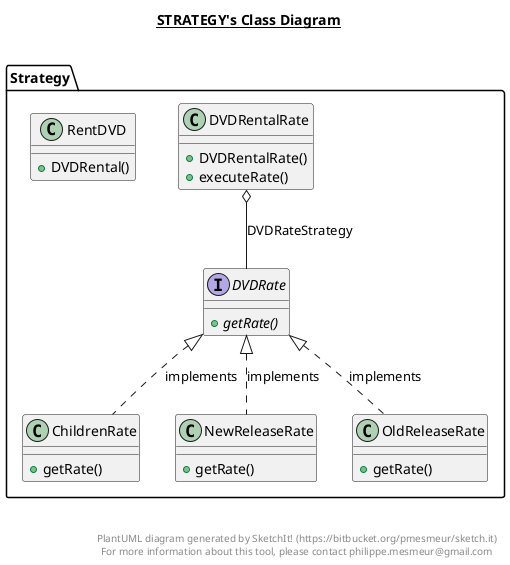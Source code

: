 @startuml

title __STRATEGY's Class Diagram__\n


      class Strategy.ChildrenRate {
          + getRate()
      }

  


      interface Strategy.DVDRate {
          {abstract} + getRate()
      }

  

      class Strategy.DVDRentalRate {
          + DVDRentalRate()
          + executeRate()
      }

  


      class Strategy.NewReleaseRate {
          + getRate()
      }

  


      class Strategy.OldReleaseRate {
          + getRate()
      }

  


      class Strategy.RentDVD {
          + DVDRental()
      }

  

  Strategy.ChildrenRate .up.|> Strategy.DVDRate :implements
  Strategy.DVDRentalRate o-- Strategy.DVDRate : DVDRateStrategy
  Strategy.NewReleaseRate .up.|> Strategy.DVDRate :implements
  Strategy.OldReleaseRate .up.|> Strategy.DVDRate:implements


right footer


PlantUML diagram generated by SketchIt! (https://bitbucket.org/pmesmeur/sketch.it)
For more information about this tool, please contact philippe.mesmeur@gmail.com
endfooter

@enduml
